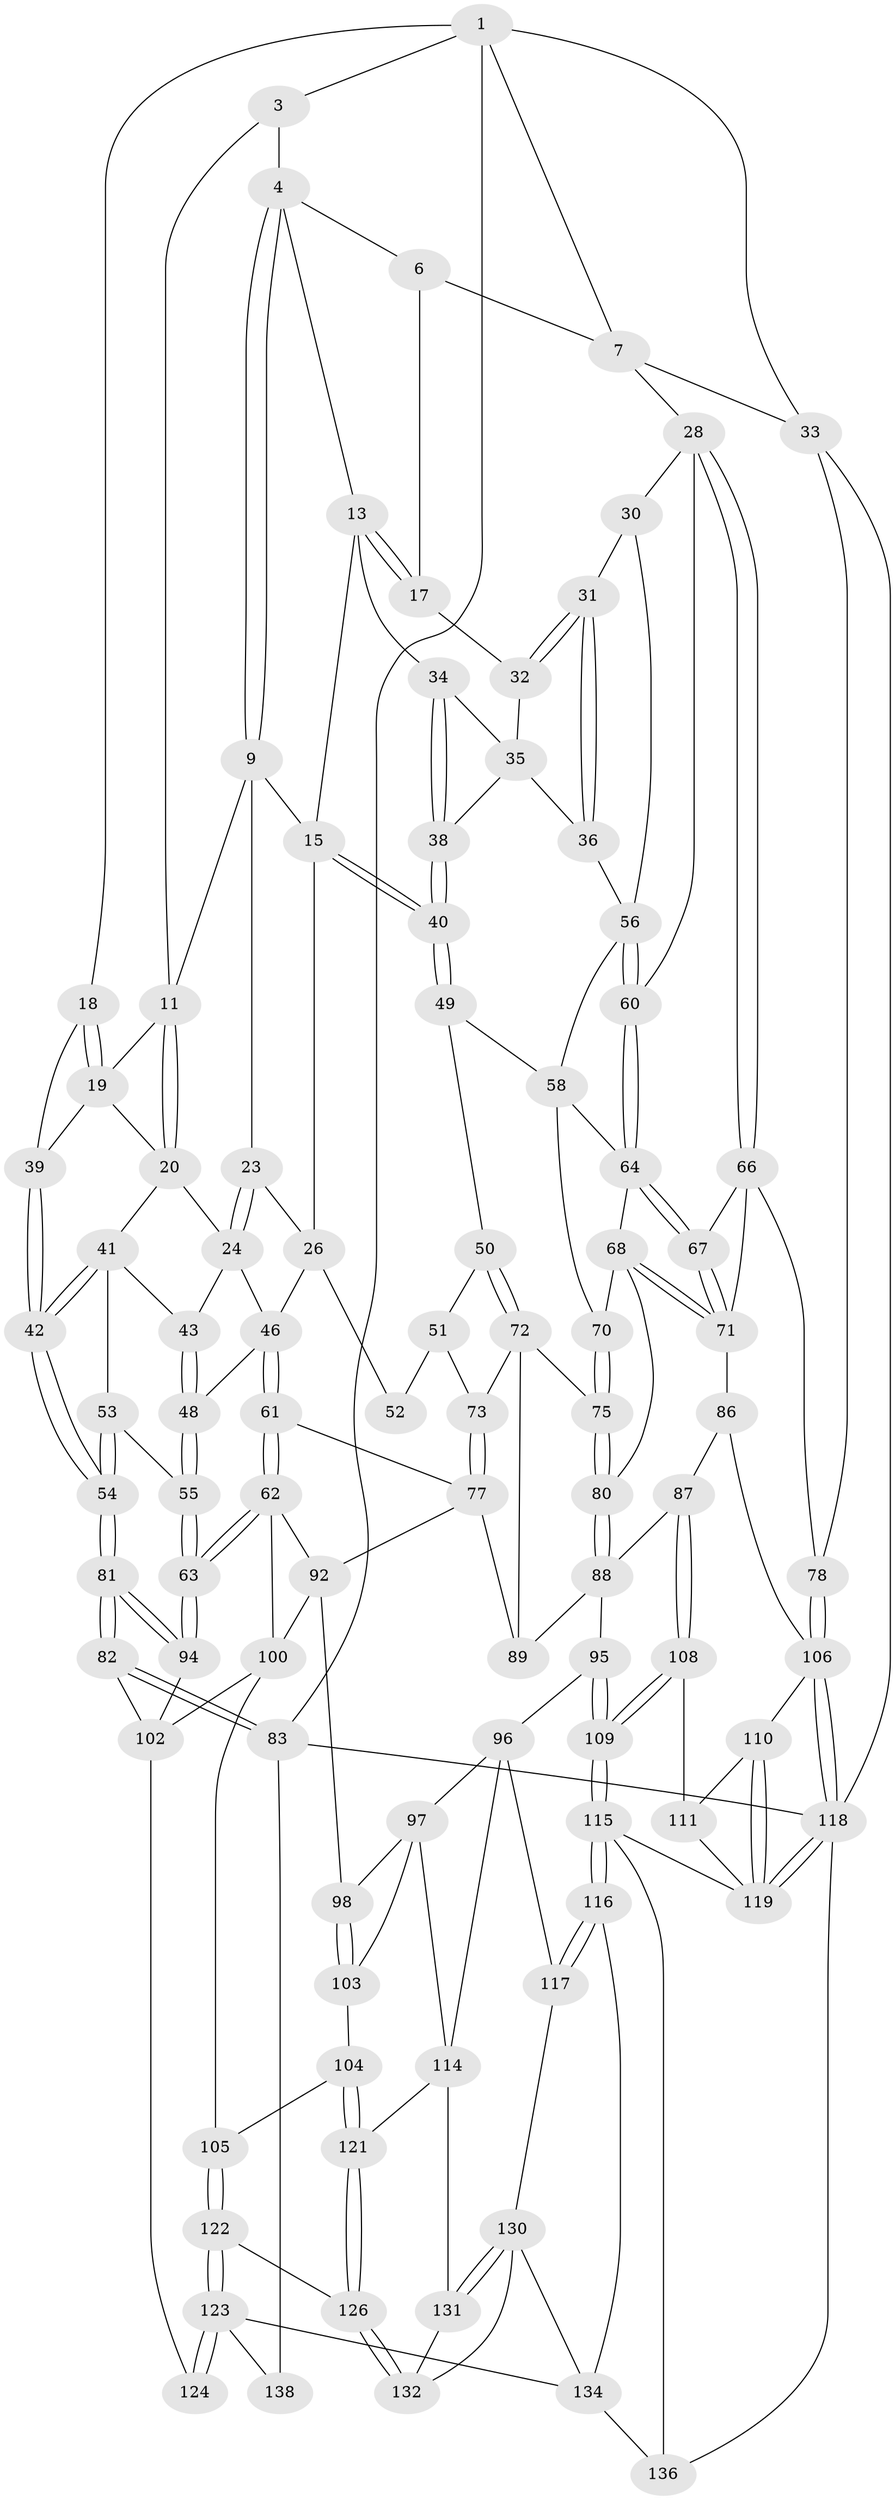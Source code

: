 // Generated by graph-tools (version 1.1) at 2025/24/03/03/25 07:24:35]
// undirected, 97 vertices, 220 edges
graph export_dot {
graph [start="1"]
  node [color=gray90,style=filled];
  1 [pos="+0.9102352393734938+0",super="+2"];
  3 [pos="+0.18155816555500157+0"];
  4 [pos="+0.5052580894035589+0",super="+5"];
  6 [pos="+0.6958758908015797+0",super="+8"];
  7 [pos="+0.9197814267282269+0.10679042113524566",super="+27"];
  9 [pos="+0.31681799574537073+0.12078190417236098",super="+10"];
  11 [pos="+0.24366048142938868+0.11299152772423258",super="+12"];
  13 [pos="+0.5597702881622122+0.10868972520360351",super="+14"];
  15 [pos="+0.49610656814961024+0.22328111005355425",super="+16"];
  17 [pos="+0.7949427111551112+0.11438522477002255"];
  18 [pos="+0+0.07747166976078473"];
  19 [pos="+0.10030715144913656+0.09829881260990245",super="+22"];
  20 [pos="+0.2045936358646905+0.21302150785044421",super="+21"];
  23 [pos="+0.2968073545083142+0.2584947681779925"];
  24 [pos="+0.2793944380641498+0.27205789974610495",super="+25"];
  26 [pos="+0.4329953506417633+0.23616638980913923",super="+45"];
  28 [pos="+1+0.26660884087825626",super="+29"];
  30 [pos="+0.8986299380660365+0.2739115710501661"];
  31 [pos="+0.8208849726862889+0.25705361709988045"];
  32 [pos="+0.7830706551245119+0.1758365163103838"];
  33 [pos="+1+0.24151524206903696"];
  34 [pos="+0.6379983476708201+0.17318440476840483"];
  35 [pos="+0.7164075901542901+0.20403429294746853",super="+37"];
  36 [pos="+0.7360284343760097+0.31317424431957946"];
  38 [pos="+0.6879213956946078+0.29444662998066395"];
  39 [pos="+0+0.1807137388842185"];
  40 [pos="+0.5274371337961875+0.3177115864395133"];
  41 [pos="+0.084698351332828+0.2649163265784202",super="+44"];
  42 [pos="+0+0.36590095392392696"];
  43 [pos="+0.15781848357226286+0.3122160299514905"];
  46 [pos="+0.3093483736061161+0.3996007418029416",super="+47"];
  48 [pos="+0.17669863675309339+0.33955288365933894"];
  49 [pos="+0.5271470507338167+0.33176909415658046"];
  50 [pos="+0.4734542842116032+0.3871837708164603"];
  51 [pos="+0.46982069245699415+0.387987023170701",super="+74"];
  52 [pos="+0.3219454554467836+0.3992376005105686"];
  53 [pos="+0.09048950081629843+0.47909502078179567"];
  54 [pos="+0+0.3894807591382354"];
  55 [pos="+0.15202008980982773+0.5140457554010706"];
  56 [pos="+0.8093450122340701+0.36505957974319114",super="+57"];
  58 [pos="+0.7373380739889136+0.3478574383324235",super="+59"];
  60 [pos="+0.83949214350215+0.3990328828829901"];
  61 [pos="+0.2330440606786566+0.5024851212420144"];
  62 [pos="+0.17367963316159346+0.5320583446832727",super="+93"];
  63 [pos="+0.17021672176042235+0.5319045674119173"];
  64 [pos="+0.8364526043679861+0.42711746108115833",super="+65"];
  66 [pos="+0.8990650591301772+0.4826407523310668",super="+79"];
  67 [pos="+0.8607883297717208+0.49830711336856154"];
  68 [pos="+0.7212827474752231+0.4764249114275447",super="+69"];
  70 [pos="+0.6020300092760446+0.42603605637809366"];
  71 [pos="+0.7997977303909503+0.579132778004587",super="+85"];
  72 [pos="+0.47312673943407435+0.5054187326130686",super="+76"];
  73 [pos="+0.40464580298531083+0.5046661580462496"];
  75 [pos="+0.5583615985467799+0.5085564406765205"];
  77 [pos="+0.3585206428416012+0.5437269133544611",super="+90"];
  78 [pos="+1+0.5989060074699899"];
  80 [pos="+0.6236924596842789+0.5651009442048032"];
  81 [pos="+0+0.7484497077894431"];
  82 [pos="+0+0.8793730198006268"];
  83 [pos="+0+1",super="+84"];
  86 [pos="+0.7919906248483494+0.6234192674555955"];
  87 [pos="+0.7628785375016999+0.6336577626930464"];
  88 [pos="+0.6462436218341586+0.6318728193296791",super="+91"];
  89 [pos="+0.49262843127179834+0.5774212866791021"];
  92 [pos="+0.3905010436659629+0.6272539324452387",super="+99"];
  94 [pos="+0.07892499716525232+0.6773337025527573"];
  95 [pos="+0.5523174160675979+0.7053275383811477"];
  96 [pos="+0.5047395189313618+0.726513827775808",super="+113"];
  97 [pos="+0.4890952291128554+0.7262277783779484",super="+112"];
  98 [pos="+0.42051577614560753+0.6939045794854956"];
  100 [pos="+0.2815350625264895+0.694827780044637",super="+101"];
  102 [pos="+0.14358482858142707+0.7753245546316749",super="+125"];
  103 [pos="+0.34633841394934445+0.7665458652889076"];
  104 [pos="+0.34361024245629584+0.7668614286579721"];
  105 [pos="+0.2879006697174192+0.7479531178333392"];
  106 [pos="+1+0.9936689234613575",super="+107"];
  108 [pos="+0.6922684330071036+0.785543708367128"];
  109 [pos="+0.6232280158164086+0.8173388941100309"];
  110 [pos="+0.7863087816010289+0.7907379048002934"];
  111 [pos="+0.7524260386703622+0.8210576482021488"];
  114 [pos="+0.4211438028201301+0.8447411862339358",super="+120"];
  115 [pos="+0.6139326067886599+0.883364390598149",super="+129"];
  116 [pos="+0.5485819691722081+0.9443611374793798"];
  117 [pos="+0.5485763691742824+0.9443579650234516"];
  118 [pos="+1+1",super="+127"];
  119 [pos="+0.9386674761212185+0.9430598630256085",super="+128"];
  121 [pos="+0.3547496048644129+0.8738951066142948"];
  122 [pos="+0.2668269927449394+0.8805003369023168"];
  123 [pos="+0.17854762112838282+0.9111222662583717",super="+135"];
  124 [pos="+0.16611136394140483+0.9029206803064738"];
  126 [pos="+0.29769170560791625+0.8903298639437667"];
  130 [pos="+0.4068538813957147+0.9451424316563853",super="+133"];
  131 [pos="+0.40542049698495514+0.942934953426725"];
  132 [pos="+0.3137320581020609+0.935092534145457"];
  134 [pos="+0.28168371847742196+1",super="+137"];
  136 [pos="+0.6430760165998807+1"];
  138 [pos="+0.11464021847382468+0.9402971147858239",super="+139"];
  1 -- 7;
  1 -- 33;
  1 -- 3;
  1 -- 18;
  1 -- 83;
  3 -- 4;
  3 -- 11;
  4 -- 9;
  4 -- 9;
  4 -- 13;
  4 -- 6;
  6 -- 17;
  6 -- 7;
  7 -- 33;
  7 -- 28;
  9 -- 11;
  9 -- 23;
  9 -- 15;
  11 -- 20;
  11 -- 20;
  11 -- 19;
  13 -- 17;
  13 -- 17;
  13 -- 34;
  13 -- 15;
  15 -- 40;
  15 -- 40;
  15 -- 26;
  17 -- 32;
  18 -- 19;
  18 -- 19;
  18 -- 39;
  19 -- 20;
  19 -- 39;
  20 -- 41;
  20 -- 24;
  23 -- 24;
  23 -- 24;
  23 -- 26;
  24 -- 46;
  24 -- 43;
  26 -- 52;
  26 -- 46;
  28 -- 66;
  28 -- 66;
  28 -- 60;
  28 -- 30;
  30 -- 31;
  30 -- 56;
  31 -- 32;
  31 -- 32;
  31 -- 36;
  31 -- 36;
  32 -- 35;
  33 -- 78;
  33 -- 118;
  34 -- 35;
  34 -- 38;
  34 -- 38;
  35 -- 36;
  35 -- 38;
  36 -- 56;
  38 -- 40;
  38 -- 40;
  39 -- 42;
  39 -- 42;
  40 -- 49;
  40 -- 49;
  41 -- 42;
  41 -- 42;
  41 -- 43;
  41 -- 53;
  42 -- 54;
  42 -- 54;
  43 -- 48;
  43 -- 48;
  46 -- 61;
  46 -- 61;
  46 -- 48;
  48 -- 55;
  48 -- 55;
  49 -- 50;
  49 -- 58;
  50 -- 51;
  50 -- 72;
  50 -- 72;
  51 -- 52 [weight=2];
  51 -- 73;
  53 -- 54;
  53 -- 54;
  53 -- 55;
  54 -- 81;
  54 -- 81;
  55 -- 63;
  55 -- 63;
  56 -- 60;
  56 -- 60;
  56 -- 58;
  58 -- 64;
  58 -- 70;
  60 -- 64;
  60 -- 64;
  61 -- 62;
  61 -- 62;
  61 -- 77;
  62 -- 63;
  62 -- 63;
  62 -- 100;
  62 -- 92;
  63 -- 94;
  63 -- 94;
  64 -- 67;
  64 -- 67;
  64 -- 68;
  66 -- 67;
  66 -- 78;
  66 -- 71;
  67 -- 71;
  67 -- 71;
  68 -- 71;
  68 -- 71;
  68 -- 80;
  68 -- 70;
  70 -- 75;
  70 -- 75;
  71 -- 86;
  72 -- 73;
  72 -- 89;
  72 -- 75;
  73 -- 77;
  73 -- 77;
  75 -- 80;
  75 -- 80;
  77 -- 89;
  77 -- 92;
  78 -- 106;
  78 -- 106;
  80 -- 88;
  80 -- 88;
  81 -- 82;
  81 -- 82;
  81 -- 94;
  81 -- 94;
  82 -- 83;
  82 -- 83;
  82 -- 102;
  83 -- 138 [weight=2];
  83 -- 118;
  86 -- 87;
  86 -- 106;
  87 -- 88;
  87 -- 108;
  87 -- 108;
  88 -- 89;
  88 -- 95;
  92 -- 100;
  92 -- 98;
  94 -- 102;
  95 -- 96;
  95 -- 109;
  95 -- 109;
  96 -- 97;
  96 -- 114;
  96 -- 117;
  97 -- 98;
  97 -- 114;
  97 -- 103;
  98 -- 103;
  98 -- 103;
  100 -- 105;
  100 -- 102;
  102 -- 124;
  103 -- 104;
  104 -- 105;
  104 -- 121;
  104 -- 121;
  105 -- 122;
  105 -- 122;
  106 -- 118;
  106 -- 118;
  106 -- 110;
  108 -- 109;
  108 -- 109;
  108 -- 111;
  109 -- 115;
  109 -- 115;
  110 -- 111;
  110 -- 119;
  110 -- 119;
  111 -- 119;
  114 -- 121;
  114 -- 131;
  115 -- 116;
  115 -- 116;
  115 -- 136;
  115 -- 119;
  116 -- 117;
  116 -- 117;
  116 -- 134;
  117 -- 130;
  118 -- 119;
  118 -- 119;
  118 -- 136;
  121 -- 126;
  121 -- 126;
  122 -- 123;
  122 -- 123;
  122 -- 126;
  123 -- 124;
  123 -- 124;
  123 -- 138;
  123 -- 134;
  126 -- 132;
  126 -- 132;
  130 -- 131;
  130 -- 131;
  130 -- 132;
  130 -- 134;
  131 -- 132;
  134 -- 136;
}
